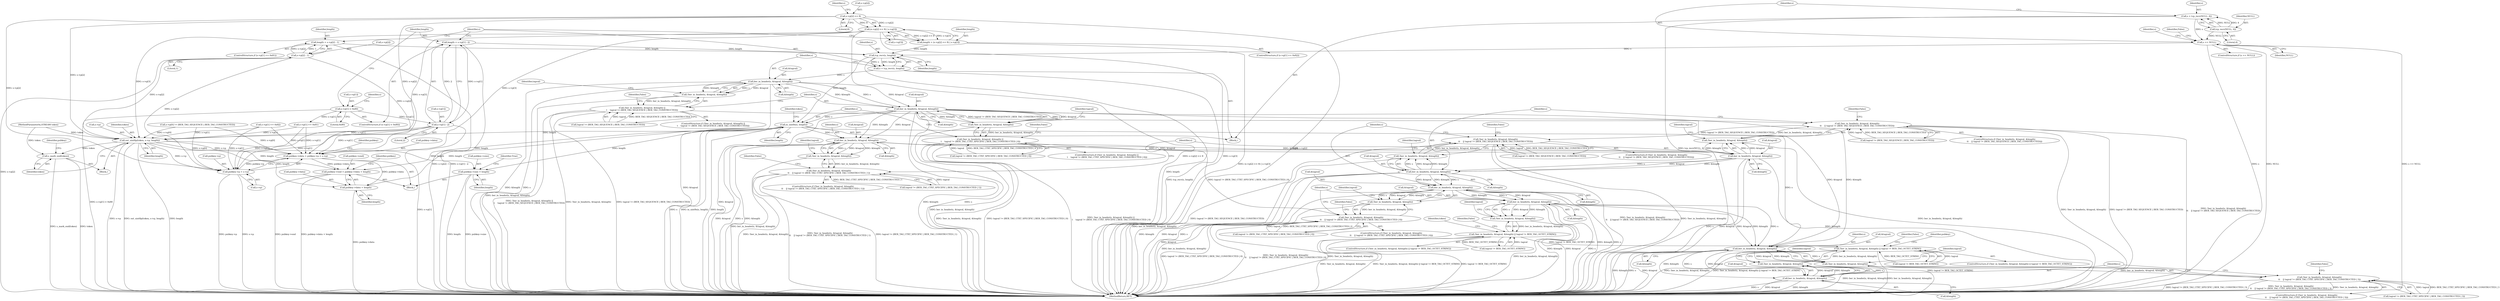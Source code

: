 digraph "0_rdesktop_4dca546d04321a610c1835010b5dad85163b65e1_2@API" {
"1000204" [label="(Call,tcp_recv(s, length))"];
"1000113" [label="(Call,s == NULL)"];
"1000107" [label="(Call,s = tcp_recv(NULL, 4))"];
"1000109" [label="(Call,tcp_recv(NULL, 4))"];
"1000184" [label="(Call,length = (s->p[2] << 8) | s->p[3])"];
"1000186" [label="(Call,(s->p[2] << 8) | s->p[3])"];
"1000187" [label="(Call,s->p[2] << 8)"];
"1000166" [label="(Call,length = s->p[2] - 1)"];
"1000168" [label="(Call,s->p[2] - 1)"];
"1000148" [label="(Call,length = s->p[1] - 2)"];
"1000150" [label="(Call,s->p[1] - 2)"];
"1000141" [label="(Call,s->p[1] < 0x80)"];
"1000202" [label="(Call,s = tcp_recv(s, length))"];
"1000210" [label="(Call,ber_in_header(s, &tagval, &length))"];
"1000209" [label="(Call,!ber_in_header(s, &tagval, &length))"];
"1000208" [label="(Call,!ber_in_header(s, &tagval, &length) ||\n\t    tagval != (BER_TAG_SEQUENCE | BER_TAG_CONSTRUCTED))"];
"1000266" [label="(Call,!ber_in_header(s, &tagval, &length)\n\t\t    || tagval != (BER_TAG_SEQUENCE | BER_TAG_CONSTRUCTED))"];
"1000282" [label="(Call,!ber_in_header(s, &tagval, &length)\n\t\t    || tagval != (BER_TAG_SEQUENCE | BER_TAG_CONSTRUCTED))"];
"1000226" [label="(Call,ber_in_header(s, &tagval, &length))"];
"1000225" [label="(Call,!ber_in_header(s, &tagval, &length))"];
"1000224" [label="(Call,!ber_in_header(s, &tagval, &length) ||\n \t    tagval != (BER_TAG_CTXT_SPECIFIC | BER_TAG_CONSTRUCTED | 0))"];
"1000298" [label="(Call,!ber_in_header(s, &tagval, &length)\n\t\t    || tagval != (BER_TAG_CTXT_SPECIFIC | BER_TAG_CONSTRUCTED | 0))"];
"1000241" [label="(Call,in_uint8s(s, length))"];
"1000250" [label="(Call,ber_in_header(s, &tagval, &length))"];
"1000249" [label="(Call,!ber_in_header(s, &tagval, &length))"];
"1000248" [label="(Call,!ber_in_header(s, &tagval, &length)\n\t\t    || tagval != (BER_TAG_CTXT_SPECIFIC | BER_TAG_CONSTRUCTED | 1))"];
"1000268" [label="(Call,ber_in_header(s, &tagval, &length))"];
"1000267" [label="(Call,!ber_in_header(s, &tagval, &length))"];
"1000284" [label="(Call,ber_in_header(s, &tagval, &length))"];
"1000283" [label="(Call,!ber_in_header(s, &tagval, &length))"];
"1000300" [label="(Call,ber_in_header(s, &tagval, &length))"];
"1000299" [label="(Call,!ber_in_header(s, &tagval, &length))"];
"1000318" [label="(Call,ber_in_header(s, &tagval, &length))"];
"1000317" [label="(Call,!ber_in_header(s, &tagval, &length))"];
"1000316" [label="(Call,!ber_in_header(s, &tagval, &length) || tagval != BER_TAG_OCTET_STRING)"];
"1000370" [label="(Call,!ber_in_header(s, &tagval, &length) || tagval != BER_TAG_OCTET_STRING)"];
"1000354" [label="(Call,ber_in_header(s, &tagval, &length))"];
"1000353" [label="(Call,!ber_in_header(s, &tagval, &length))"];
"1000352" [label="(Call,!ber_in_header(s, &tagval, &length)\n\t\t    || tagval != (BER_TAG_CTXT_SPECIFIC | BER_TAG_CONSTRUCTED | 3))"];
"1000372" [label="(Call,ber_in_header(s, &tagval, &length))"];
"1000371" [label="(Call,!ber_in_header(s, &tagval, &length))"];
"1000340" [label="(Call,out_uint8p(token, s->p, length))"];
"1000346" [label="(Call,s_mark_end(token))"];
"1000383" [label="(Call,pubkey->data = pubkey->p = s->p)"];
"1000394" [label="(Call,pubkey->end = pubkey->data + length)"];
"1000398" [label="(Call,pubkey->data + length)"];
"1000387" [label="(Call,pubkey->p = s->p)"];
"1000403" [label="(Call,pubkey->size = length)"];
"1000227" [label="(Identifier,s)"];
"1000204" [label="(Call,tcp_recv(s, length))"];
"1000283" [label="(Call,!ber_in_header(s, &tagval, &length))"];
"1000224" [label="(Call,!ber_in_header(s, &tagval, &length) ||\n \t    tagval != (BER_TAG_CTXT_SPECIFIC | BER_TAG_CONSTRUCTED | 0))"];
"1000177" [label="(Call,s->p[1] == 0x82)"];
"1000241" [label="(Call,in_uint8s(s, length))"];
"1000385" [label="(Identifier,pubkey)"];
"1000388" [label="(Call,pubkey->p)"];
"1000226" [label="(Call,ber_in_header(s, &tagval, &length))"];
"1000275" [label="(Identifier,tagval)"];
"1000252" [label="(Call,&tagval)"];
"1000203" [label="(Identifier,s)"];
"1000264" [label="(Identifier,False)"];
"1000166" [label="(Call,length = s->p[2] - 1)"];
"1000399" [label="(Call,pubkey->data)"];
"1000257" [label="(Identifier,tagval)"];
"1000187" [label="(Call,s->p[2] << 8)"];
"1000250" [label="(Call,ber_in_header(s, &tagval, &length))"];
"1000272" [label="(Call,&length)"];
"1000369" [label="(ControlStructure,if (!ber_in_header(s, &tagval, &length) || tagval != BER_TAG_OCTET_STRING))"];
"1000302" [label="(Call,&tagval)"];
"1000233" [label="(Identifier,tagval)"];
"1000301" [label="(Identifier,s)"];
"1000405" [label="(Identifier,pubkey)"];
"1000371" [label="(Call,!ber_in_header(s, &tagval, &length))"];
"1000298" [label="(Call,!ber_in_header(s, &tagval, &length)\n\t\t    || tagval != (BER_TAG_CTXT_SPECIFIC | BER_TAG_CONSTRUCTED | 0))"];
"1000297" [label="(ControlStructure,if (!ber_in_header(s, &tagval, &length)\n\t\t    || tagval != (BER_TAG_CTXT_SPECIFIC | BER_TAG_CONSTRUCTED | 0)))"];
"1000109" [label="(Call,tcp_recv(NULL, 4))"];
"1000268" [label="(Call,ber_in_header(s, &tagval, &length))"];
"1000325" [label="(Identifier,tagval)"];
"1000225" [label="(Call,!ber_in_header(s, &tagval, &length))"];
"1000188" [label="(Call,s->p[2])"];
"1000355" [label="(Identifier,s)"];
"1000246" [label="(Block,)"];
"1000404" [label="(Call,pubkey->size)"];
"1000322" [label="(Call,&length)"];
"1000222" [label="(Identifier,False)"];
"1000270" [label="(Call,&tagval)"];
"1000316" [label="(Call,!ber_in_header(s, &tagval, &length) || tagval != BER_TAG_OCTET_STRING)"];
"1000185" [label="(Identifier,length)"];
"1000209" [label="(Call,!ber_in_header(s, &tagval, &length))"];
"1000361" [label="(Identifier,tagval)"];
"1000299" [label="(Call,!ber_in_header(s, &tagval, &length))"];
"1000194" [label="(Call,s->p[3])"];
"1000265" [label="(ControlStructure,if (!ber_in_header(s, &tagval, &length)\n\t\t    || tagval != (BER_TAG_SEQUENCE | BER_TAG_CONSTRUCTED)))"];
"1000168" [label="(Call,s->p[2] - 1)"];
"1000324" [label="(Call,tagval != BER_TAG_OCTET_STRING)"];
"1000286" [label="(Call,&tagval)"];
"1000115" [label="(Identifier,NULL)"];
"1000212" [label="(Call,&tagval)"];
"1000119" [label="(Call,s->p[0] != (BER_TAG_SEQUENCE | BER_TAG_CONSTRUCTED))"];
"1000230" [label="(Call,&length)"];
"1000159" [label="(Call,s->p[1] == 0x81)"];
"1000140" [label="(ControlStructure,if (s->p[1] < 0x80))"];
"1000162" [label="(Identifier,s)"];
"1000217" [label="(Identifier,tagval)"];
"1000341" [label="(Identifier,token)"];
"1000410" [label="(MethodReturn,RET)"];
"1000345" [label="(Identifier,length)"];
"1000117" [label="(Identifier,False)"];
"1000376" [label="(Call,&length)"];
"1000107" [label="(Call,s = tcp_recv(NULL, 4))"];
"1000382" [label="(Identifier,False)"];
"1000384" [label="(Call,pubkey->data)"];
"1000387" [label="(Call,pubkey->p = s->p)"];
"1000306" [label="(Call,tagval != (BER_TAG_CTXT_SPECIFIC | BER_TAG_CONSTRUCTED | 0))"];
"1000245" [label="(Identifier,token)"];
"1000242" [label="(Identifier,s)"];
"1000284" [label="(Call,ber_in_header(s, &tagval, &length))"];
"1000282" [label="(Call,!ber_in_header(s, &tagval, &length)\n\t\t    || tagval != (BER_TAG_SEQUENCE | BER_TAG_CONSTRUCTED))"];
"1000352" [label="(Call,!ber_in_header(s, &tagval, &length)\n\t\t    || tagval != (BER_TAG_CTXT_SPECIFIC | BER_TAG_CONSTRUCTED | 3))"];
"1000148" [label="(Call,length = s->p[1] - 2)"];
"1000228" [label="(Call,&tagval)"];
"1000300" [label="(Call,ber_in_header(s, &tagval, &length))"];
"1000350" [label="(Block,)"];
"1000232" [label="(Call,tagval != (BER_TAG_CTXT_SPECIFIC | BER_TAG_CONSTRUCTED | 0))"];
"1000396" [label="(Identifier,pubkey)"];
"1000216" [label="(Call,tagval != (BER_TAG_SEQUENCE | BER_TAG_CONSTRUCTED))"];
"1000151" [label="(Call,s->p[1])"];
"1000169" [label="(Call,s->p[2])"];
"1000379" [label="(Identifier,tagval)"];
"1000267" [label="(Call,!ber_in_header(s, &tagval, &length))"];
"1000409" [label="(Identifier,True)"];
"1000254" [label="(Call,&length)"];
"1000114" [label="(Identifier,s)"];
"1000285" [label="(Identifier,s)"];
"1000291" [label="(Identifier,tagval)"];
"1000141" [label="(Call,s->p[1] < 0x80)"];
"1000186" [label="(Call,(s->p[2] << 8) | s->p[3])"];
"1000184" [label="(Call,length = (s->p[2] << 8) | s->p[3])"];
"1000383" [label="(Call,pubkey->data = pubkey->p = s->p)"];
"1000342" [label="(Call,s->p)"];
"1000314" [label="(Identifier,False)"];
"1000142" [label="(Call,s->p[1])"];
"1000110" [label="(Identifier,NULL)"];
"1000269" [label="(Identifier,s)"];
"1000266" [label="(Call,!ber_in_header(s, &tagval, &length)\n\t\t    || tagval != (BER_TAG_SEQUENCE | BER_TAG_CONSTRUCTED))"];
"1000211" [label="(Identifier,s)"];
"1000240" [label="(Identifier,False)"];
"1000315" [label="(ControlStructure,if (!ber_in_header(s, &tagval, &length) || tagval != BER_TAG_OCTET_STRING))"];
"1000108" [label="(Identifier,s)"];
"1000248" [label="(Call,!ber_in_header(s, &tagval, &length)\n\t\t    || tagval != (BER_TAG_CTXT_SPECIFIC | BER_TAG_CONSTRUCTED | 1))"];
"1000374" [label="(Call,&tagval)"];
"1000318" [label="(Call,ber_in_header(s, &tagval, &length))"];
"1000176" [label="(ControlStructure,if (s->p[1] == 0x82))"];
"1000407" [label="(Identifier,length)"];
"1000290" [label="(Call,tagval != (BER_TAG_SEQUENCE | BER_TAG_CONSTRUCTED))"];
"1000112" [label="(ControlStructure,if (s == NULL))"];
"1000351" [label="(ControlStructure,if (!ber_in_header(s, &tagval, &length)\n\t\t    || tagval != (BER_TAG_CTXT_SPECIFIC | BER_TAG_CONSTRUCTED | 3)))"];
"1000101" [label="(MethodParameterIn,STREAM token)"];
"1000158" [label="(ControlStructure,if (s->p[1] == 0x81))"];
"1000196" [label="(Identifier,s)"];
"1000346" [label="(Call,s_mark_end(token))"];
"1000349" [label="(Identifier,pubkey)"];
"1000149" [label="(Identifier,length)"];
"1000223" [label="(ControlStructure,if (!ber_in_header(s, &tagval, &length) ||\n \t    tagval != (BER_TAG_CTXT_SPECIFIC | BER_TAG_CONSTRUCTED | 0)))"];
"1000304" [label="(Call,&length)"];
"1000122" [label="(Identifier,s)"];
"1000147" [label="(Literal,0x80)"];
"1000394" [label="(Call,pubkey->end = pubkey->data + length)"];
"1000193" [label="(Literal,8)"];
"1000207" [label="(ControlStructure,if (!ber_in_header(s, &tagval, &length) ||\n\t    tagval != (BER_TAG_SEQUENCE | BER_TAG_CONSTRUCTED)))"];
"1000391" [label="(Call,s->p)"];
"1000320" [label="(Call,&tagval)"];
"1000347" [label="(Identifier,token)"];
"1000288" [label="(Call,&length)"];
"1000378" [label="(Call,tagval != BER_TAG_OCTET_STRING)"];
"1000156" [label="(Literal,2)"];
"1000280" [label="(Identifier,False)"];
"1000372" [label="(Call,ber_in_header(s, &tagval, &length))"];
"1000150" [label="(Call,s->p[1] - 2)"];
"1000210" [label="(Call,ber_in_header(s, &tagval, &length))"];
"1000368" [label="(Identifier,False)"];
"1000296" [label="(Identifier,False)"];
"1000247" [label="(ControlStructure,if (!ber_in_header(s, &tagval, &length)\n\t\t    || tagval != (BER_TAG_CTXT_SPECIFIC | BER_TAG_CONSTRUCTED | 1)))"];
"1000354" [label="(Call,ber_in_header(s, &tagval, &length))"];
"1000174" [label="(Literal,1)"];
"1000251" [label="(Identifier,s)"];
"1000256" [label="(Call,tagval != (BER_TAG_CTXT_SPECIFIC | BER_TAG_CONSTRUCTED | 1))"];
"1000214" [label="(Call,&length)"];
"1000395" [label="(Call,pubkey->end)"];
"1000281" [label="(ControlStructure,if (!ber_in_header(s, &tagval, &length)\n\t\t    || tagval != (BER_TAG_SEQUENCE | BER_TAG_CONSTRUCTED)))"];
"1000205" [label="(Identifier,s)"];
"1000402" [label="(Identifier,length)"];
"1000328" [label="(Identifier,False)"];
"1000249" [label="(Call,!ber_in_header(s, &tagval, &length))"];
"1000370" [label="(Call,!ber_in_header(s, &tagval, &length) || tagval != BER_TAG_OCTET_STRING)"];
"1000103" [label="(Block,)"];
"1000356" [label="(Call,&tagval)"];
"1000111" [label="(Literal,4)"];
"1000358" [label="(Call,&length)"];
"1000373" [label="(Identifier,s)"];
"1000206" [label="(Identifier,length)"];
"1000319" [label="(Identifier,s)"];
"1000331" [label="(Identifier,token)"];
"1000113" [label="(Call,s == NULL)"];
"1000243" [label="(Identifier,length)"];
"1000340" [label="(Call,out_uint8p(token, s->p, length))"];
"1000398" [label="(Call,pubkey->data + length)"];
"1000317" [label="(Call,!ber_in_header(s, &tagval, &length))"];
"1000360" [label="(Call,tagval != (BER_TAG_CTXT_SPECIFIC | BER_TAG_CONSTRUCTED | 3))"];
"1000208" [label="(Call,!ber_in_header(s, &tagval, &length) ||\n\t    tagval != (BER_TAG_SEQUENCE | BER_TAG_CONSTRUCTED))"];
"1000307" [label="(Identifier,tagval)"];
"1000353" [label="(Call,!ber_in_header(s, &tagval, &length))"];
"1000202" [label="(Call,s = tcp_recv(s, length))"];
"1000167" [label="(Identifier,length)"];
"1000403" [label="(Call,pubkey->size = length)"];
"1000274" [label="(Call,tagval != (BER_TAG_SEQUENCE | BER_TAG_CONSTRUCTED))"];
"1000204" -> "1000202"  [label="AST: "];
"1000204" -> "1000206"  [label="CFG: "];
"1000205" -> "1000204"  [label="AST: "];
"1000206" -> "1000204"  [label="AST: "];
"1000202" -> "1000204"  [label="CFG: "];
"1000204" -> "1000410"  [label="DDG: length"];
"1000204" -> "1000202"  [label="DDG: s"];
"1000204" -> "1000202"  [label="DDG: length"];
"1000113" -> "1000204"  [label="DDG: s"];
"1000184" -> "1000204"  [label="DDG: length"];
"1000166" -> "1000204"  [label="DDG: length"];
"1000148" -> "1000204"  [label="DDG: length"];
"1000204" -> "1000241"  [label="DDG: length"];
"1000113" -> "1000112"  [label="AST: "];
"1000113" -> "1000115"  [label="CFG: "];
"1000114" -> "1000113"  [label="AST: "];
"1000115" -> "1000113"  [label="AST: "];
"1000117" -> "1000113"  [label="CFG: "];
"1000122" -> "1000113"  [label="CFG: "];
"1000113" -> "1000410"  [label="DDG: s"];
"1000113" -> "1000410"  [label="DDG: NULL"];
"1000113" -> "1000410"  [label="DDG: s == NULL"];
"1000107" -> "1000113"  [label="DDG: s"];
"1000109" -> "1000113"  [label="DDG: NULL"];
"1000107" -> "1000103"  [label="AST: "];
"1000107" -> "1000109"  [label="CFG: "];
"1000108" -> "1000107"  [label="AST: "];
"1000109" -> "1000107"  [label="AST: "];
"1000114" -> "1000107"  [label="CFG: "];
"1000107" -> "1000410"  [label="DDG: tcp_recv(NULL, 4)"];
"1000109" -> "1000107"  [label="DDG: NULL"];
"1000109" -> "1000107"  [label="DDG: 4"];
"1000109" -> "1000111"  [label="CFG: "];
"1000110" -> "1000109"  [label="AST: "];
"1000111" -> "1000109"  [label="AST: "];
"1000184" -> "1000176"  [label="AST: "];
"1000184" -> "1000186"  [label="CFG: "];
"1000185" -> "1000184"  [label="AST: "];
"1000186" -> "1000184"  [label="AST: "];
"1000203" -> "1000184"  [label="CFG: "];
"1000184" -> "1000410"  [label="DDG: (s->p[2] << 8) | s->p[3]"];
"1000186" -> "1000184"  [label="DDG: s->p[2] << 8"];
"1000186" -> "1000184"  [label="DDG: s->p[3]"];
"1000186" -> "1000194"  [label="CFG: "];
"1000187" -> "1000186"  [label="AST: "];
"1000194" -> "1000186"  [label="AST: "];
"1000186" -> "1000410"  [label="DDG: s->p[2] << 8"];
"1000186" -> "1000410"  [label="DDG: s->p[3]"];
"1000187" -> "1000186"  [label="DDG: s->p[2]"];
"1000187" -> "1000186"  [label="DDG: 8"];
"1000186" -> "1000340"  [label="DDG: s->p[3]"];
"1000186" -> "1000383"  [label="DDG: s->p[3]"];
"1000186" -> "1000387"  [label="DDG: s->p[3]"];
"1000187" -> "1000193"  [label="CFG: "];
"1000188" -> "1000187"  [label="AST: "];
"1000193" -> "1000187"  [label="AST: "];
"1000196" -> "1000187"  [label="CFG: "];
"1000187" -> "1000410"  [label="DDG: s->p[2]"];
"1000187" -> "1000340"  [label="DDG: s->p[2]"];
"1000187" -> "1000383"  [label="DDG: s->p[2]"];
"1000187" -> "1000387"  [label="DDG: s->p[2]"];
"1000166" -> "1000158"  [label="AST: "];
"1000166" -> "1000168"  [label="CFG: "];
"1000167" -> "1000166"  [label="AST: "];
"1000168" -> "1000166"  [label="AST: "];
"1000203" -> "1000166"  [label="CFG: "];
"1000166" -> "1000410"  [label="DDG: s->p[2] - 1"];
"1000168" -> "1000166"  [label="DDG: s->p[2]"];
"1000168" -> "1000166"  [label="DDG: 1"];
"1000168" -> "1000174"  [label="CFG: "];
"1000169" -> "1000168"  [label="AST: "];
"1000174" -> "1000168"  [label="AST: "];
"1000168" -> "1000410"  [label="DDG: s->p[2]"];
"1000168" -> "1000340"  [label="DDG: s->p[2]"];
"1000168" -> "1000383"  [label="DDG: s->p[2]"];
"1000168" -> "1000387"  [label="DDG: s->p[2]"];
"1000148" -> "1000140"  [label="AST: "];
"1000148" -> "1000150"  [label="CFG: "];
"1000149" -> "1000148"  [label="AST: "];
"1000150" -> "1000148"  [label="AST: "];
"1000203" -> "1000148"  [label="CFG: "];
"1000148" -> "1000410"  [label="DDG: s->p[1] - 2"];
"1000150" -> "1000148"  [label="DDG: s->p[1]"];
"1000150" -> "1000148"  [label="DDG: 2"];
"1000150" -> "1000156"  [label="CFG: "];
"1000151" -> "1000150"  [label="AST: "];
"1000156" -> "1000150"  [label="AST: "];
"1000150" -> "1000410"  [label="DDG: s->p[1]"];
"1000141" -> "1000150"  [label="DDG: s->p[1]"];
"1000150" -> "1000340"  [label="DDG: s->p[1]"];
"1000150" -> "1000383"  [label="DDG: s->p[1]"];
"1000150" -> "1000387"  [label="DDG: s->p[1]"];
"1000141" -> "1000140"  [label="AST: "];
"1000141" -> "1000147"  [label="CFG: "];
"1000142" -> "1000141"  [label="AST: "];
"1000147" -> "1000141"  [label="AST: "];
"1000149" -> "1000141"  [label="CFG: "];
"1000162" -> "1000141"  [label="CFG: "];
"1000141" -> "1000410"  [label="DDG: s->p[1] < 0x80"];
"1000141" -> "1000159"  [label="DDG: s->p[1]"];
"1000202" -> "1000103"  [label="AST: "];
"1000203" -> "1000202"  [label="AST: "];
"1000211" -> "1000202"  [label="CFG: "];
"1000202" -> "1000410"  [label="DDG: tcp_recv(s, length)"];
"1000202" -> "1000210"  [label="DDG: s"];
"1000210" -> "1000209"  [label="AST: "];
"1000210" -> "1000214"  [label="CFG: "];
"1000211" -> "1000210"  [label="AST: "];
"1000212" -> "1000210"  [label="AST: "];
"1000214" -> "1000210"  [label="AST: "];
"1000209" -> "1000210"  [label="CFG: "];
"1000210" -> "1000410"  [label="DDG: &tagval"];
"1000210" -> "1000410"  [label="DDG: &length"];
"1000210" -> "1000410"  [label="DDG: s"];
"1000210" -> "1000209"  [label="DDG: s"];
"1000210" -> "1000209"  [label="DDG: &tagval"];
"1000210" -> "1000209"  [label="DDG: &length"];
"1000210" -> "1000226"  [label="DDG: s"];
"1000210" -> "1000226"  [label="DDG: &tagval"];
"1000210" -> "1000226"  [label="DDG: &length"];
"1000209" -> "1000208"  [label="AST: "];
"1000217" -> "1000209"  [label="CFG: "];
"1000208" -> "1000209"  [label="CFG: "];
"1000209" -> "1000410"  [label="DDG: ber_in_header(s, &tagval, &length)"];
"1000209" -> "1000208"  [label="DDG: ber_in_header(s, &tagval, &length)"];
"1000208" -> "1000207"  [label="AST: "];
"1000208" -> "1000216"  [label="CFG: "];
"1000216" -> "1000208"  [label="AST: "];
"1000222" -> "1000208"  [label="CFG: "];
"1000227" -> "1000208"  [label="CFG: "];
"1000208" -> "1000410"  [label="DDG: !ber_in_header(s, &tagval, &length)"];
"1000208" -> "1000410"  [label="DDG: tagval != (BER_TAG_SEQUENCE | BER_TAG_CONSTRUCTED)"];
"1000208" -> "1000410"  [label="DDG: !ber_in_header(s, &tagval, &length) ||\n\t    tagval != (BER_TAG_SEQUENCE | BER_TAG_CONSTRUCTED)"];
"1000216" -> "1000208"  [label="DDG: tagval"];
"1000216" -> "1000208"  [label="DDG: BER_TAG_SEQUENCE | BER_TAG_CONSTRUCTED"];
"1000208" -> "1000266"  [label="DDG: tagval != (BER_TAG_SEQUENCE | BER_TAG_CONSTRUCTED)"];
"1000266" -> "1000265"  [label="AST: "];
"1000266" -> "1000267"  [label="CFG: "];
"1000266" -> "1000274"  [label="CFG: "];
"1000267" -> "1000266"  [label="AST: "];
"1000274" -> "1000266"  [label="AST: "];
"1000280" -> "1000266"  [label="CFG: "];
"1000285" -> "1000266"  [label="CFG: "];
"1000266" -> "1000410"  [label="DDG: !ber_in_header(s, &tagval, &length)"];
"1000266" -> "1000410"  [label="DDG: tagval != (BER_TAG_SEQUENCE | BER_TAG_CONSTRUCTED)"];
"1000266" -> "1000410"  [label="DDG: !ber_in_header(s, &tagval, &length)\n\t\t    || tagval != (BER_TAG_SEQUENCE | BER_TAG_CONSTRUCTED)"];
"1000267" -> "1000266"  [label="DDG: ber_in_header(s, &tagval, &length)"];
"1000274" -> "1000266"  [label="DDG: tagval"];
"1000274" -> "1000266"  [label="DDG: BER_TAG_SEQUENCE | BER_TAG_CONSTRUCTED"];
"1000266" -> "1000282"  [label="DDG: tagval != (BER_TAG_SEQUENCE | BER_TAG_CONSTRUCTED)"];
"1000282" -> "1000281"  [label="AST: "];
"1000282" -> "1000283"  [label="CFG: "];
"1000282" -> "1000290"  [label="CFG: "];
"1000283" -> "1000282"  [label="AST: "];
"1000290" -> "1000282"  [label="AST: "];
"1000296" -> "1000282"  [label="CFG: "];
"1000301" -> "1000282"  [label="CFG: "];
"1000282" -> "1000410"  [label="DDG: !ber_in_header(s, &tagval, &length)\n\t\t    || tagval != (BER_TAG_SEQUENCE | BER_TAG_CONSTRUCTED)"];
"1000282" -> "1000410"  [label="DDG: tagval != (BER_TAG_SEQUENCE | BER_TAG_CONSTRUCTED)"];
"1000282" -> "1000410"  [label="DDG: !ber_in_header(s, &tagval, &length)"];
"1000283" -> "1000282"  [label="DDG: ber_in_header(s, &tagval, &length)"];
"1000290" -> "1000282"  [label="DDG: tagval"];
"1000290" -> "1000282"  [label="DDG: BER_TAG_SEQUENCE | BER_TAG_CONSTRUCTED"];
"1000226" -> "1000225"  [label="AST: "];
"1000226" -> "1000230"  [label="CFG: "];
"1000227" -> "1000226"  [label="AST: "];
"1000228" -> "1000226"  [label="AST: "];
"1000230" -> "1000226"  [label="AST: "];
"1000225" -> "1000226"  [label="CFG: "];
"1000226" -> "1000410"  [label="DDG: s"];
"1000226" -> "1000410"  [label="DDG: &tagval"];
"1000226" -> "1000410"  [label="DDG: &length"];
"1000226" -> "1000225"  [label="DDG: s"];
"1000226" -> "1000225"  [label="DDG: &tagval"];
"1000226" -> "1000225"  [label="DDG: &length"];
"1000226" -> "1000241"  [label="DDG: s"];
"1000226" -> "1000250"  [label="DDG: &tagval"];
"1000226" -> "1000250"  [label="DDG: &length"];
"1000226" -> "1000354"  [label="DDG: &tagval"];
"1000226" -> "1000354"  [label="DDG: &length"];
"1000225" -> "1000224"  [label="AST: "];
"1000233" -> "1000225"  [label="CFG: "];
"1000224" -> "1000225"  [label="CFG: "];
"1000225" -> "1000410"  [label="DDG: ber_in_header(s, &tagval, &length)"];
"1000225" -> "1000224"  [label="DDG: ber_in_header(s, &tagval, &length)"];
"1000224" -> "1000223"  [label="AST: "];
"1000224" -> "1000232"  [label="CFG: "];
"1000232" -> "1000224"  [label="AST: "];
"1000240" -> "1000224"  [label="CFG: "];
"1000242" -> "1000224"  [label="CFG: "];
"1000224" -> "1000410"  [label="DDG: !ber_in_header(s, &tagval, &length)"];
"1000224" -> "1000410"  [label="DDG: tagval != (BER_TAG_CTXT_SPECIFIC | BER_TAG_CONSTRUCTED | 0)"];
"1000224" -> "1000410"  [label="DDG: !ber_in_header(s, &tagval, &length) ||\n \t    tagval != (BER_TAG_CTXT_SPECIFIC | BER_TAG_CONSTRUCTED | 0)"];
"1000232" -> "1000224"  [label="DDG: tagval"];
"1000232" -> "1000224"  [label="DDG: BER_TAG_CTXT_SPECIFIC | BER_TAG_CONSTRUCTED | 0"];
"1000224" -> "1000298"  [label="DDG: tagval != (BER_TAG_CTXT_SPECIFIC | BER_TAG_CONSTRUCTED | 0)"];
"1000298" -> "1000297"  [label="AST: "];
"1000298" -> "1000299"  [label="CFG: "];
"1000298" -> "1000306"  [label="CFG: "];
"1000299" -> "1000298"  [label="AST: "];
"1000306" -> "1000298"  [label="AST: "];
"1000314" -> "1000298"  [label="CFG: "];
"1000319" -> "1000298"  [label="CFG: "];
"1000298" -> "1000410"  [label="DDG: !ber_in_header(s, &tagval, &length)\n\t\t    || tagval != (BER_TAG_CTXT_SPECIFIC | BER_TAG_CONSTRUCTED | 0)"];
"1000298" -> "1000410"  [label="DDG: !ber_in_header(s, &tagval, &length)"];
"1000298" -> "1000410"  [label="DDG: tagval != (BER_TAG_CTXT_SPECIFIC | BER_TAG_CONSTRUCTED | 0)"];
"1000299" -> "1000298"  [label="DDG: ber_in_header(s, &tagval, &length)"];
"1000306" -> "1000298"  [label="DDG: tagval"];
"1000306" -> "1000298"  [label="DDG: BER_TAG_CTXT_SPECIFIC | BER_TAG_CONSTRUCTED | 0"];
"1000241" -> "1000103"  [label="AST: "];
"1000241" -> "1000243"  [label="CFG: "];
"1000242" -> "1000241"  [label="AST: "];
"1000243" -> "1000241"  [label="AST: "];
"1000245" -> "1000241"  [label="CFG: "];
"1000241" -> "1000410"  [label="DDG: s"];
"1000241" -> "1000410"  [label="DDG: in_uint8s(s, length)"];
"1000241" -> "1000410"  [label="DDG: length"];
"1000241" -> "1000250"  [label="DDG: s"];
"1000241" -> "1000340"  [label="DDG: length"];
"1000241" -> "1000354"  [label="DDG: s"];
"1000241" -> "1000394"  [label="DDG: length"];
"1000241" -> "1000398"  [label="DDG: length"];
"1000241" -> "1000403"  [label="DDG: length"];
"1000250" -> "1000249"  [label="AST: "];
"1000250" -> "1000254"  [label="CFG: "];
"1000251" -> "1000250"  [label="AST: "];
"1000252" -> "1000250"  [label="AST: "];
"1000254" -> "1000250"  [label="AST: "];
"1000249" -> "1000250"  [label="CFG: "];
"1000250" -> "1000410"  [label="DDG: s"];
"1000250" -> "1000410"  [label="DDG: &length"];
"1000250" -> "1000410"  [label="DDG: &tagval"];
"1000250" -> "1000249"  [label="DDG: s"];
"1000250" -> "1000249"  [label="DDG: &tagval"];
"1000250" -> "1000249"  [label="DDG: &length"];
"1000250" -> "1000268"  [label="DDG: s"];
"1000250" -> "1000268"  [label="DDG: &tagval"];
"1000250" -> "1000268"  [label="DDG: &length"];
"1000249" -> "1000248"  [label="AST: "];
"1000257" -> "1000249"  [label="CFG: "];
"1000248" -> "1000249"  [label="CFG: "];
"1000249" -> "1000410"  [label="DDG: ber_in_header(s, &tagval, &length)"];
"1000249" -> "1000248"  [label="DDG: ber_in_header(s, &tagval, &length)"];
"1000248" -> "1000247"  [label="AST: "];
"1000248" -> "1000256"  [label="CFG: "];
"1000256" -> "1000248"  [label="AST: "];
"1000264" -> "1000248"  [label="CFG: "];
"1000269" -> "1000248"  [label="CFG: "];
"1000248" -> "1000410"  [label="DDG: !ber_in_header(s, &tagval, &length)\n\t\t    || tagval != (BER_TAG_CTXT_SPECIFIC | BER_TAG_CONSTRUCTED | 1)"];
"1000248" -> "1000410"  [label="DDG: tagval != (BER_TAG_CTXT_SPECIFIC | BER_TAG_CONSTRUCTED | 1)"];
"1000248" -> "1000410"  [label="DDG: !ber_in_header(s, &tagval, &length)"];
"1000256" -> "1000248"  [label="DDG: tagval"];
"1000256" -> "1000248"  [label="DDG: BER_TAG_CTXT_SPECIFIC | BER_TAG_CONSTRUCTED | 1"];
"1000268" -> "1000267"  [label="AST: "];
"1000268" -> "1000272"  [label="CFG: "];
"1000269" -> "1000268"  [label="AST: "];
"1000270" -> "1000268"  [label="AST: "];
"1000272" -> "1000268"  [label="AST: "];
"1000267" -> "1000268"  [label="CFG: "];
"1000268" -> "1000410"  [label="DDG: s"];
"1000268" -> "1000410"  [label="DDG: &tagval"];
"1000268" -> "1000410"  [label="DDG: &length"];
"1000268" -> "1000267"  [label="DDG: s"];
"1000268" -> "1000267"  [label="DDG: &tagval"];
"1000268" -> "1000267"  [label="DDG: &length"];
"1000268" -> "1000284"  [label="DDG: s"];
"1000268" -> "1000284"  [label="DDG: &tagval"];
"1000268" -> "1000284"  [label="DDG: &length"];
"1000275" -> "1000267"  [label="CFG: "];
"1000267" -> "1000410"  [label="DDG: ber_in_header(s, &tagval, &length)"];
"1000284" -> "1000283"  [label="AST: "];
"1000284" -> "1000288"  [label="CFG: "];
"1000285" -> "1000284"  [label="AST: "];
"1000286" -> "1000284"  [label="AST: "];
"1000288" -> "1000284"  [label="AST: "];
"1000283" -> "1000284"  [label="CFG: "];
"1000284" -> "1000410"  [label="DDG: &tagval"];
"1000284" -> "1000410"  [label="DDG: s"];
"1000284" -> "1000410"  [label="DDG: &length"];
"1000284" -> "1000283"  [label="DDG: s"];
"1000284" -> "1000283"  [label="DDG: &tagval"];
"1000284" -> "1000283"  [label="DDG: &length"];
"1000284" -> "1000300"  [label="DDG: s"];
"1000284" -> "1000300"  [label="DDG: &tagval"];
"1000284" -> "1000300"  [label="DDG: &length"];
"1000291" -> "1000283"  [label="CFG: "];
"1000283" -> "1000410"  [label="DDG: ber_in_header(s, &tagval, &length)"];
"1000300" -> "1000299"  [label="AST: "];
"1000300" -> "1000304"  [label="CFG: "];
"1000301" -> "1000300"  [label="AST: "];
"1000302" -> "1000300"  [label="AST: "];
"1000304" -> "1000300"  [label="AST: "];
"1000299" -> "1000300"  [label="CFG: "];
"1000300" -> "1000410"  [label="DDG: &length"];
"1000300" -> "1000410"  [label="DDG: s"];
"1000300" -> "1000410"  [label="DDG: &tagval"];
"1000300" -> "1000299"  [label="DDG: s"];
"1000300" -> "1000299"  [label="DDG: &tagval"];
"1000300" -> "1000299"  [label="DDG: &length"];
"1000300" -> "1000318"  [label="DDG: s"];
"1000300" -> "1000318"  [label="DDG: &tagval"];
"1000300" -> "1000318"  [label="DDG: &length"];
"1000307" -> "1000299"  [label="CFG: "];
"1000299" -> "1000410"  [label="DDG: ber_in_header(s, &tagval, &length)"];
"1000318" -> "1000317"  [label="AST: "];
"1000318" -> "1000322"  [label="CFG: "];
"1000319" -> "1000318"  [label="AST: "];
"1000320" -> "1000318"  [label="AST: "];
"1000322" -> "1000318"  [label="AST: "];
"1000317" -> "1000318"  [label="CFG: "];
"1000318" -> "1000410"  [label="DDG: s"];
"1000318" -> "1000410"  [label="DDG: &length"];
"1000318" -> "1000410"  [label="DDG: &tagval"];
"1000318" -> "1000317"  [label="DDG: s"];
"1000318" -> "1000317"  [label="DDG: &tagval"];
"1000318" -> "1000317"  [label="DDG: &length"];
"1000318" -> "1000354"  [label="DDG: s"];
"1000318" -> "1000354"  [label="DDG: &tagval"];
"1000318" -> "1000354"  [label="DDG: &length"];
"1000317" -> "1000316"  [label="AST: "];
"1000325" -> "1000317"  [label="CFG: "];
"1000316" -> "1000317"  [label="CFG: "];
"1000317" -> "1000410"  [label="DDG: ber_in_header(s, &tagval, &length)"];
"1000317" -> "1000316"  [label="DDG: ber_in_header(s, &tagval, &length)"];
"1000316" -> "1000315"  [label="AST: "];
"1000316" -> "1000324"  [label="CFG: "];
"1000324" -> "1000316"  [label="AST: "];
"1000328" -> "1000316"  [label="CFG: "];
"1000331" -> "1000316"  [label="CFG: "];
"1000316" -> "1000410"  [label="DDG: !ber_in_header(s, &tagval, &length) || tagval != BER_TAG_OCTET_STRING"];
"1000316" -> "1000410"  [label="DDG: tagval != BER_TAG_OCTET_STRING"];
"1000316" -> "1000410"  [label="DDG: !ber_in_header(s, &tagval, &length)"];
"1000324" -> "1000316"  [label="DDG: tagval"];
"1000324" -> "1000316"  [label="DDG: BER_TAG_OCTET_STRING"];
"1000316" -> "1000370"  [label="DDG: tagval != BER_TAG_OCTET_STRING"];
"1000370" -> "1000369"  [label="AST: "];
"1000370" -> "1000371"  [label="CFG: "];
"1000370" -> "1000378"  [label="CFG: "];
"1000371" -> "1000370"  [label="AST: "];
"1000378" -> "1000370"  [label="AST: "];
"1000382" -> "1000370"  [label="CFG: "];
"1000385" -> "1000370"  [label="CFG: "];
"1000370" -> "1000410"  [label="DDG: !ber_in_header(s, &tagval, &length) || tagval != BER_TAG_OCTET_STRING"];
"1000370" -> "1000410"  [label="DDG: tagval != BER_TAG_OCTET_STRING"];
"1000370" -> "1000410"  [label="DDG: !ber_in_header(s, &tagval, &length)"];
"1000371" -> "1000370"  [label="DDG: ber_in_header(s, &tagval, &length)"];
"1000378" -> "1000370"  [label="DDG: tagval"];
"1000378" -> "1000370"  [label="DDG: BER_TAG_OCTET_STRING"];
"1000354" -> "1000353"  [label="AST: "];
"1000354" -> "1000358"  [label="CFG: "];
"1000355" -> "1000354"  [label="AST: "];
"1000356" -> "1000354"  [label="AST: "];
"1000358" -> "1000354"  [label="AST: "];
"1000353" -> "1000354"  [label="CFG: "];
"1000354" -> "1000410"  [label="DDG: &tagval"];
"1000354" -> "1000410"  [label="DDG: &length"];
"1000354" -> "1000410"  [label="DDG: s"];
"1000354" -> "1000353"  [label="DDG: s"];
"1000354" -> "1000353"  [label="DDG: &tagval"];
"1000354" -> "1000353"  [label="DDG: &length"];
"1000354" -> "1000372"  [label="DDG: s"];
"1000354" -> "1000372"  [label="DDG: &tagval"];
"1000354" -> "1000372"  [label="DDG: &length"];
"1000353" -> "1000352"  [label="AST: "];
"1000361" -> "1000353"  [label="CFG: "];
"1000352" -> "1000353"  [label="CFG: "];
"1000353" -> "1000410"  [label="DDG: ber_in_header(s, &tagval, &length)"];
"1000353" -> "1000352"  [label="DDG: ber_in_header(s, &tagval, &length)"];
"1000352" -> "1000351"  [label="AST: "];
"1000352" -> "1000360"  [label="CFG: "];
"1000360" -> "1000352"  [label="AST: "];
"1000368" -> "1000352"  [label="CFG: "];
"1000373" -> "1000352"  [label="CFG: "];
"1000352" -> "1000410"  [label="DDG: !ber_in_header(s, &tagval, &length)"];
"1000352" -> "1000410"  [label="DDG: tagval != (BER_TAG_CTXT_SPECIFIC | BER_TAG_CONSTRUCTED | 3)"];
"1000352" -> "1000410"  [label="DDG: !ber_in_header(s, &tagval, &length)\n\t\t    || tagval != (BER_TAG_CTXT_SPECIFIC | BER_TAG_CONSTRUCTED | 3)"];
"1000360" -> "1000352"  [label="DDG: tagval"];
"1000360" -> "1000352"  [label="DDG: BER_TAG_CTXT_SPECIFIC | BER_TAG_CONSTRUCTED | 3"];
"1000372" -> "1000371"  [label="AST: "];
"1000372" -> "1000376"  [label="CFG: "];
"1000373" -> "1000372"  [label="AST: "];
"1000374" -> "1000372"  [label="AST: "];
"1000376" -> "1000372"  [label="AST: "];
"1000371" -> "1000372"  [label="CFG: "];
"1000372" -> "1000410"  [label="DDG: &length"];
"1000372" -> "1000410"  [label="DDG: s"];
"1000372" -> "1000410"  [label="DDG: &tagval"];
"1000372" -> "1000371"  [label="DDG: s"];
"1000372" -> "1000371"  [label="DDG: &tagval"];
"1000372" -> "1000371"  [label="DDG: &length"];
"1000379" -> "1000371"  [label="CFG: "];
"1000371" -> "1000410"  [label="DDG: ber_in_header(s, &tagval, &length)"];
"1000340" -> "1000246"  [label="AST: "];
"1000340" -> "1000345"  [label="CFG: "];
"1000341" -> "1000340"  [label="AST: "];
"1000342" -> "1000340"  [label="AST: "];
"1000345" -> "1000340"  [label="AST: "];
"1000347" -> "1000340"  [label="CFG: "];
"1000340" -> "1000410"  [label="DDG: s->p"];
"1000340" -> "1000410"  [label="DDG: out_uint8p(token, s->p, length)"];
"1000340" -> "1000410"  [label="DDG: length"];
"1000101" -> "1000340"  [label="DDG: token"];
"1000159" -> "1000340"  [label="DDG: s->p[1]"];
"1000119" -> "1000340"  [label="DDG: s->p[0]"];
"1000177" -> "1000340"  [label="DDG: s->p[1]"];
"1000340" -> "1000346"  [label="DDG: token"];
"1000340" -> "1000383"  [label="DDG: s->p"];
"1000340" -> "1000387"  [label="DDG: s->p"];
"1000340" -> "1000394"  [label="DDG: length"];
"1000340" -> "1000398"  [label="DDG: length"];
"1000340" -> "1000403"  [label="DDG: length"];
"1000346" -> "1000246"  [label="AST: "];
"1000346" -> "1000347"  [label="CFG: "];
"1000347" -> "1000346"  [label="AST: "];
"1000349" -> "1000346"  [label="CFG: "];
"1000346" -> "1000410"  [label="DDG: token"];
"1000346" -> "1000410"  [label="DDG: s_mark_end(token)"];
"1000101" -> "1000346"  [label="DDG: token"];
"1000383" -> "1000350"  [label="AST: "];
"1000383" -> "1000387"  [label="CFG: "];
"1000384" -> "1000383"  [label="AST: "];
"1000387" -> "1000383"  [label="AST: "];
"1000396" -> "1000383"  [label="CFG: "];
"1000387" -> "1000383"  [label="DDG: pubkey->p"];
"1000159" -> "1000383"  [label="DDG: s->p[1]"];
"1000119" -> "1000383"  [label="DDG: s->p[0]"];
"1000177" -> "1000383"  [label="DDG: s->p[1]"];
"1000383" -> "1000394"  [label="DDG: pubkey->data"];
"1000383" -> "1000398"  [label="DDG: pubkey->data"];
"1000394" -> "1000350"  [label="AST: "];
"1000394" -> "1000398"  [label="CFG: "];
"1000395" -> "1000394"  [label="AST: "];
"1000398" -> "1000394"  [label="AST: "];
"1000405" -> "1000394"  [label="CFG: "];
"1000394" -> "1000410"  [label="DDG: pubkey->data + length"];
"1000394" -> "1000410"  [label="DDG: pubkey->end"];
"1000398" -> "1000402"  [label="CFG: "];
"1000399" -> "1000398"  [label="AST: "];
"1000402" -> "1000398"  [label="AST: "];
"1000398" -> "1000410"  [label="DDG: pubkey->data"];
"1000387" -> "1000391"  [label="CFG: "];
"1000388" -> "1000387"  [label="AST: "];
"1000391" -> "1000387"  [label="AST: "];
"1000387" -> "1000410"  [label="DDG: pubkey->p"];
"1000387" -> "1000410"  [label="DDG: s->p"];
"1000159" -> "1000387"  [label="DDG: s->p[1]"];
"1000119" -> "1000387"  [label="DDG: s->p[0]"];
"1000177" -> "1000387"  [label="DDG: s->p[1]"];
"1000403" -> "1000350"  [label="AST: "];
"1000403" -> "1000407"  [label="CFG: "];
"1000404" -> "1000403"  [label="AST: "];
"1000407" -> "1000403"  [label="AST: "];
"1000409" -> "1000403"  [label="CFG: "];
"1000403" -> "1000410"  [label="DDG: pubkey->size"];
"1000403" -> "1000410"  [label="DDG: length"];
}
